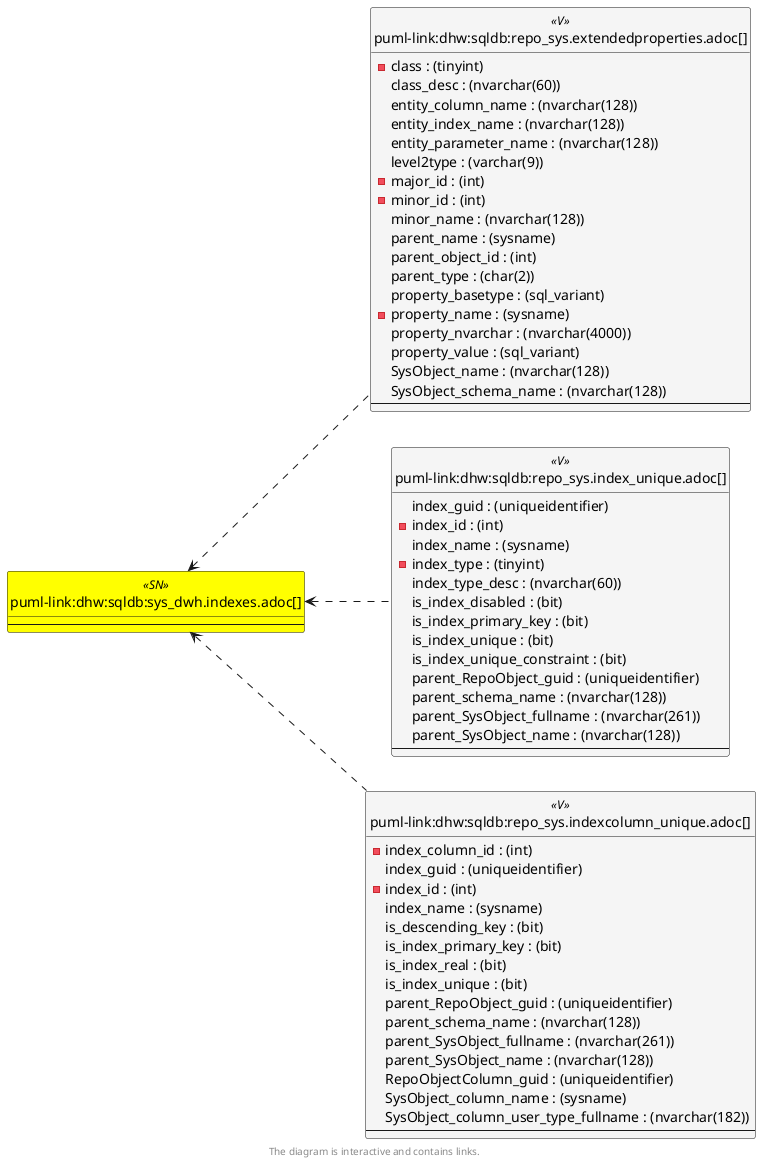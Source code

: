 @startuml
left to right direction
'top to bottom direction
hide circle
'avoide "." issues:
set namespaceSeparator none


skinparam class {
  BackgroundColor White
  BackgroundColor<<FN>> Yellow
  BackgroundColor<<FS>> Yellow
  BackgroundColor<<FT>> LightGray
  BackgroundColor<<IF>> Yellow
  BackgroundColor<<IS>> Yellow
  BackgroundColor<<P>> Aqua
  BackgroundColor<<PC>> Aqua
  BackgroundColor<<SN>> Yellow
  BackgroundColor<<SO>> SlateBlue
  BackgroundColor<<TF>> LightGray
  BackgroundColor<<TR>> Tomato
  BackgroundColor<<U>> White
  BackgroundColor<<V>> WhiteSmoke
  BackgroundColor<<X>> Aqua
  BackgroundColor<<external>> AliceBlue
}


entity "puml-link:dhw:sqldb:repo_sys.extendedproperties.adoc[]" as repo_sys.ExtendedProperties << V >> {
  - class : (tinyint)
  class_desc : (nvarchar(60))
  entity_column_name : (nvarchar(128))
  entity_index_name : (nvarchar(128))
  entity_parameter_name : (nvarchar(128))
  level2type : (varchar(9))
  - major_id : (int)
  - minor_id : (int)
  minor_name : (nvarchar(128))
  parent_name : (sysname)
  parent_object_id : (int)
  parent_type : (char(2))
  property_basetype : (sql_variant)
  - property_name : (sysname)
  property_nvarchar : (nvarchar(4000))
  property_value : (sql_variant)
  SysObject_name : (nvarchar(128))
  SysObject_schema_name : (nvarchar(128))
  --
}

entity "puml-link:dhw:sqldb:repo_sys.index_unique.adoc[]" as repo_sys.Index_unique << V >> {
  index_guid : (uniqueidentifier)
  - index_id : (int)
  index_name : (sysname)
  - index_type : (tinyint)
  index_type_desc : (nvarchar(60))
  is_index_disabled : (bit)
  is_index_primary_key : (bit)
  is_index_unique : (bit)
  is_index_unique_constraint : (bit)
  parent_RepoObject_guid : (uniqueidentifier)
  parent_schema_name : (nvarchar(128))
  parent_SysObject_fullname : (nvarchar(261))
  parent_SysObject_name : (nvarchar(128))
  --
}

entity "puml-link:dhw:sqldb:repo_sys.indexcolumn_unique.adoc[]" as repo_sys.IndexColumn_unique << V >> {
  - index_column_id : (int)
  index_guid : (uniqueidentifier)
  - index_id : (int)
  index_name : (sysname)
  is_descending_key : (bit)
  is_index_primary_key : (bit)
  is_index_real : (bit)
  is_index_unique : (bit)
  parent_RepoObject_guid : (uniqueidentifier)
  parent_schema_name : (nvarchar(128))
  parent_SysObject_fullname : (nvarchar(261))
  parent_SysObject_name : (nvarchar(128))
  RepoObjectColumn_guid : (uniqueidentifier)
  SysObject_column_name : (sysname)
  SysObject_column_user_type_fullname : (nvarchar(182))
  --
}

entity "puml-link:dhw:sqldb:sys_dwh.indexes.adoc[]" as sys_dwh.indexes << SN >> {
  --
}

sys_dwh.indexes <.. repo_sys.Index_unique
sys_dwh.indexes <.. repo_sys.ExtendedProperties
sys_dwh.indexes <.. repo_sys.IndexColumn_unique
footer The diagram is interactive and contains links.
@enduml

